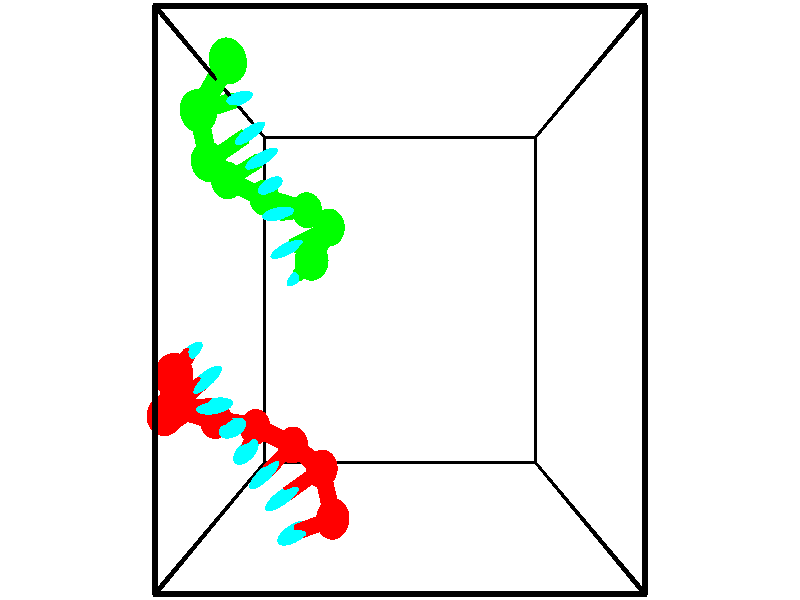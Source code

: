 // switches for output
#declare DRAW_BASES = 1; // possible values are 0, 1; only relevant for DNA ribbons
#declare DRAW_BASES_TYPE = 3; // possible values are 1, 2, 3; only relevant for DNA ribbons
#declare DRAW_FOG = 0; // set to 1 to enable fog

#include "colors.inc"

#include "transforms.inc"
background { rgb <1, 1, 1>}

#default {
   normal{
       ripples 0.25
       frequency 0.20
       turbulence 0.2
       lambda 5
   }
	finish {
		phong 0.1
		phong_size 40.
	}
}

// original window dimensions: 1024x640


// camera settings

camera {
	sky <-0, 1, 0>
	up <-0, 1, 0>
	right 1.6 * <1, 0, 0>
	location <2.5, 2.5, 11.1562>
	look_at <2.5, 2.5, 2.5>
	direction <0, 0, -8.6562>
	angle 67.0682
}


# declare cpy_camera_pos = <2.5, 2.5, 11.1562>;
# if (DRAW_FOG = 1)
fog {
	fog_type 2
	up vnormalize(cpy_camera_pos)
	color rgbt<1,1,1,0.3>
	distance 1e-5
	fog_alt 3e-3
	fog_offset 4
}
# end


// LIGHTS

# declare lum = 6;
global_settings {
	ambient_light rgb lum * <0.05, 0.05, 0.05>
	max_trace_level 15
}# declare cpy_direct_light_amount = 0.25;
light_source
{	1000 * <-1, -1, 1>,
	rgb lum * cpy_direct_light_amount
	parallel
}

light_source
{	1000 * <1, 1, -1>,
	rgb lum * cpy_direct_light_amount
	parallel
}

// strand 0

// nucleotide -1

// particle -1
sphere {
	<-0.570779, 1.651185, 2.958931> 0.250000
	pigment { color rgbt <1,0,0,0> }
	no_shadow
}
cylinder {
	<-0.584000, 1.759140, 2.574001>,  <-0.591932, 1.823913, 2.343044>, 0.100000
	pigment { color rgbt <1,0,0,0> }
	no_shadow
}
cylinder {
	<-0.584000, 1.759140, 2.574001>,  <-0.570779, 1.651185, 2.958931>, 0.100000
	pigment { color rgbt <1,0,0,0> }
	no_shadow
}

// particle -1
sphere {
	<-0.584000, 1.759140, 2.574001> 0.100000
	pigment { color rgbt <1,0,0,0> }
	no_shadow
}
sphere {
	0, 1
	scale<0.080000,0.200000,0.300000>
	matrix <0.481618, -0.839384, -0.251951,
		-0.875758, -0.471800, -0.102241,
		-0.033051, 0.269889, -0.962324,
		-0.593915, 1.840107, 2.285304>
	pigment { color rgbt <0,1,1,0> }
	no_shadow
}
cylinder {
	<-0.864260, 1.127168, 2.497309>,  <-0.570779, 1.651185, 2.958931>, 0.130000
	pigment { color rgbt <1,0,0,0> }
	no_shadow
}

// nucleotide -1

// particle -1
sphere {
	<-0.864260, 1.127168, 2.497309> 0.250000
	pigment { color rgbt <1,0,0,0> }
	no_shadow
}
cylinder {
	<-0.619160, 1.336304, 2.260269>,  <-0.472099, 1.461785, 2.118045>, 0.100000
	pigment { color rgbt <1,0,0,0> }
	no_shadow
}
cylinder {
	<-0.619160, 1.336304, 2.260269>,  <-0.864260, 1.127168, 2.497309>, 0.100000
	pigment { color rgbt <1,0,0,0> }
	no_shadow
}

// particle -1
sphere {
	<-0.619160, 1.336304, 2.260269> 0.100000
	pigment { color rgbt <1,0,0,0> }
	no_shadow
}
sphere {
	0, 1
	scale<0.080000,0.200000,0.300000>
	matrix <0.383896, -0.852373, -0.355082,
		-0.690767, -0.009920, -0.723009,
		0.612751, 0.522839, -0.592600,
		-0.435334, 1.493156, 2.082489>
	pigment { color rgbt <0,1,1,0> }
	no_shadow
}
cylinder {
	<-0.979548, 1.101677, 1.774926>,  <-0.864260, 1.127168, 2.497309>, 0.130000
	pigment { color rgbt <1,0,0,0> }
	no_shadow
}

// nucleotide -1

// particle -1
sphere {
	<-0.979548, 1.101677, 1.774926> 0.250000
	pigment { color rgbt <1,0,0,0> }
	no_shadow
}
cylinder {
	<-0.600700, 1.134781, 1.898937>,  <-0.373392, 1.154643, 1.973344>, 0.100000
	pigment { color rgbt <1,0,0,0> }
	no_shadow
}
cylinder {
	<-0.600700, 1.134781, 1.898937>,  <-0.979548, 1.101677, 1.774926>, 0.100000
	pigment { color rgbt <1,0,0,0> }
	no_shadow
}

// particle -1
sphere {
	<-0.600700, 1.134781, 1.898937> 0.100000
	pigment { color rgbt <1,0,0,0> }
	no_shadow
}
sphere {
	0, 1
	scale<0.080000,0.200000,0.300000>
	matrix <0.156911, -0.962223, -0.222499,
		0.279902, 0.259379, -0.924325,
		0.947119, 0.082759, 0.310028,
		-0.316565, 1.159608, 1.991946>
	pigment { color rgbt <0,1,1,0> }
	no_shadow
}
cylinder {
	<-0.507985, 0.861941, 1.291698>,  <-0.979548, 1.101677, 1.774926>, 0.130000
	pigment { color rgbt <1,0,0,0> }
	no_shadow
}

// nucleotide -1

// particle -1
sphere {
	<-0.507985, 0.861941, 1.291698> 0.250000
	pigment { color rgbt <1,0,0,0> }
	no_shadow
}
cylinder {
	<-0.265350, 0.858307, 1.609684>,  <-0.119770, 0.856126, 1.800476>, 0.100000
	pigment { color rgbt <1,0,0,0> }
	no_shadow
}
cylinder {
	<-0.265350, 0.858307, 1.609684>,  <-0.507985, 0.861941, 1.291698>, 0.100000
	pigment { color rgbt <1,0,0,0> }
	no_shadow
}

// particle -1
sphere {
	<-0.265350, 0.858307, 1.609684> 0.100000
	pigment { color rgbt <1,0,0,0> }
	no_shadow
}
sphere {
	0, 1
	scale<0.080000,0.200000,0.300000>
	matrix <0.348685, -0.895589, -0.276294,
		0.714473, 0.444789, -0.540084,
		0.606586, -0.009086, 0.794966,
		-0.083375, 0.855581, 1.848174>
	pigment { color rgbt <0,1,1,0> }
	no_shadow
}
cylinder {
	<0.047673, 0.708712, 0.935217>,  <-0.507985, 0.861941, 1.291698>, 0.130000
	pigment { color rgbt <1,0,0,0> }
	no_shadow
}

// nucleotide -1

// particle -1
sphere {
	<0.047673, 0.708712, 0.935217> 0.250000
	pigment { color rgbt <1,0,0,0> }
	no_shadow
}
cylinder {
	<0.056217, 0.591125, 1.317448>,  <0.061344, 0.520574, 1.546786>, 0.100000
	pigment { color rgbt <1,0,0,0> }
	no_shadow
}
cylinder {
	<0.056217, 0.591125, 1.317448>,  <0.047673, 0.708712, 0.935217>, 0.100000
	pigment { color rgbt <1,0,0,0> }
	no_shadow
}

// particle -1
sphere {
	<0.056217, 0.591125, 1.317448> 0.100000
	pigment { color rgbt <1,0,0,0> }
	no_shadow
}
sphere {
	0, 1
	scale<0.080000,0.200000,0.300000>
	matrix <0.296004, -0.911083, -0.286895,
		0.954948, 0.288983, 0.067553,
		0.021362, -0.293966, 0.955577,
		0.062626, 0.502936, 1.604121>
	pigment { color rgbt <0,1,1,0> }
	no_shadow
}
cylinder {
	<0.716215, 0.492484, 1.123775>,  <0.047673, 0.708712, 0.935217>, 0.130000
	pigment { color rgbt <1,0,0,0> }
	no_shadow
}

// nucleotide -1

// particle -1
sphere {
	<0.716215, 0.492484, 1.123775> 0.250000
	pigment { color rgbt <1,0,0,0> }
	no_shadow
}
cylinder {
	<0.516155, 0.332138, 1.430801>,  <0.396119, 0.235930, 1.615017>, 0.100000
	pigment { color rgbt <1,0,0,0> }
	no_shadow
}
cylinder {
	<0.516155, 0.332138, 1.430801>,  <0.716215, 0.492484, 1.123775>, 0.100000
	pigment { color rgbt <1,0,0,0> }
	no_shadow
}

// particle -1
sphere {
	<0.516155, 0.332138, 1.430801> 0.100000
	pigment { color rgbt <1,0,0,0> }
	no_shadow
}
sphere {
	0, 1
	scale<0.080000,0.200000,0.300000>
	matrix <0.484725, -0.864117, -0.135441,
		0.717560, 0.304317, 0.626497,
		-0.500149, -0.400866, 0.767566,
		0.366110, 0.211878, 1.661071>
	pigment { color rgbt <0,1,1,0> }
	no_shadow
}
cylinder {
	<1.252261, 0.253480, 1.518256>,  <0.716215, 0.492484, 1.123775>, 0.130000
	pigment { color rgbt <1,0,0,0> }
	no_shadow
}

// nucleotide -1

// particle -1
sphere {
	<1.252261, 0.253480, 1.518256> 0.250000
	pigment { color rgbt <1,0,0,0> }
	no_shadow
}
cylinder {
	<0.921322, 0.076553, 1.656734>,  <0.722759, -0.029603, 1.739822>, 0.100000
	pigment { color rgbt <1,0,0,0> }
	no_shadow
}
cylinder {
	<0.921322, 0.076553, 1.656734>,  <1.252261, 0.253480, 1.518256>, 0.100000
	pigment { color rgbt <1,0,0,0> }
	no_shadow
}

// particle -1
sphere {
	<0.921322, 0.076553, 1.656734> 0.100000
	pigment { color rgbt <1,0,0,0> }
	no_shadow
}
sphere {
	0, 1
	scale<0.080000,0.200000,0.300000>
	matrix <0.417567, -0.896578, -0.147601,
		0.375679, 0.022443, 0.926478,
		-0.827347, -0.442317, 0.346197,
		0.673118, -0.056142, 1.760593>
	pigment { color rgbt <0,1,1,0> }
	no_shadow
}
cylinder {
	<1.488946, -0.243258, 2.074308>,  <1.252261, 0.253480, 1.518256>, 0.130000
	pigment { color rgbt <1,0,0,0> }
	no_shadow
}

// nucleotide -1

// particle -1
sphere {
	<1.488946, -0.243258, 2.074308> 0.250000
	pigment { color rgbt <1,0,0,0> }
	no_shadow
}
cylinder {
	<1.134998, -0.384155, 1.952370>,  <0.922630, -0.468694, 1.879206>, 0.100000
	pigment { color rgbt <1,0,0,0> }
	no_shadow
}
cylinder {
	<1.134998, -0.384155, 1.952370>,  <1.488946, -0.243258, 2.074308>, 0.100000
	pigment { color rgbt <1,0,0,0> }
	no_shadow
}

// particle -1
sphere {
	<1.134998, -0.384155, 1.952370> 0.100000
	pigment { color rgbt <1,0,0,0> }
	no_shadow
}
sphere {
	0, 1
	scale<0.080000,0.200000,0.300000>
	matrix <0.428524, -0.872126, -0.236141,
		-0.182686, -0.339588, 0.922662,
		-0.884869, -0.352244, -0.304847,
		0.869538, -0.489828, 1.860916>
	pigment { color rgbt <0,1,1,0> }
	no_shadow
}
// strand 1

// nucleotide -1

// particle -1
sphere {
	<1.181226, 2.989914, 2.148786> 0.250000
	pigment { color rgbt <0,1,0,0> }
	no_shadow
}
cylinder {
	<1.005268, 2.898010, 1.801521>,  <0.899693, 2.842868, 1.593163>, 0.100000
	pigment { color rgbt <0,1,0,0> }
	no_shadow
}
cylinder {
	<1.005268, 2.898010, 1.801521>,  <1.181226, 2.989914, 2.148786>, 0.100000
	pigment { color rgbt <0,1,0,0> }
	no_shadow
}

// particle -1
sphere {
	<1.005268, 2.898010, 1.801521> 0.100000
	pigment { color rgbt <0,1,0,0> }
	no_shadow
}
sphere {
	0, 1
	scale<0.080000,0.200000,0.300000>
	matrix <-0.611784, 0.784369, 0.102406,
		0.657429, 0.576174, -0.485603,
		-0.439895, -0.229759, -0.868161,
		0.873300, 2.829082, 1.541073>
	pigment { color rgbt <0,1,1,0> }
	no_shadow
}
cylinder {
	<1.370550, 3.459036, 1.561954>,  <1.181226, 2.989914, 2.148786>, 0.130000
	pigment { color rgbt <0,1,0,0> }
	no_shadow
}

// nucleotide -1

// particle -1
sphere {
	<1.370550, 3.459036, 1.561954> 0.250000
	pigment { color rgbt <0,1,0,0> }
	no_shadow
}
cylinder {
	<1.002953, 3.302048, 1.577011>,  <0.782394, 3.207855, 1.586046>, 0.100000
	pigment { color rgbt <0,1,0,0> }
	no_shadow
}
cylinder {
	<1.002953, 3.302048, 1.577011>,  <1.370550, 3.459036, 1.561954>, 0.100000
	pigment { color rgbt <0,1,0,0> }
	no_shadow
}

// particle -1
sphere {
	<1.002953, 3.302048, 1.577011> 0.100000
	pigment { color rgbt <0,1,0,0> }
	no_shadow
}
sphere {
	0, 1
	scale<0.080000,0.200000,0.300000>
	matrix <-0.374235, 0.898355, 0.230014,
		-0.124091, 0.197294, -0.972459,
		-0.918994, -0.392470, 0.037643,
		0.727254, 3.184307, 1.588304>
	pigment { color rgbt <0,1,1,0> }
	no_shadow
}
cylinder {
	<0.939305, 3.755741, 1.017292>,  <1.370550, 3.459036, 1.561954>, 0.130000
	pigment { color rgbt <0,1,0,0> }
	no_shadow
}

// nucleotide -1

// particle -1
sphere {
	<0.939305, 3.755741, 1.017292> 0.250000
	pigment { color rgbt <0,1,0,0> }
	no_shadow
}
cylinder {
	<0.729776, 3.688141, 1.351250>,  <0.604059, 3.647581, 1.551624>, 0.100000
	pigment { color rgbt <0,1,0,0> }
	no_shadow
}
cylinder {
	<0.729776, 3.688141, 1.351250>,  <0.939305, 3.755741, 1.017292>, 0.100000
	pigment { color rgbt <0,1,0,0> }
	no_shadow
}

// particle -1
sphere {
	<0.729776, 3.688141, 1.351250> 0.100000
	pigment { color rgbt <0,1,0,0> }
	no_shadow
}
sphere {
	0, 1
	scale<0.080000,0.200000,0.300000>
	matrix <-0.246459, 0.968270, 0.041367,
		-0.815394, -0.184098, -0.548853,
		-0.523822, -0.169001, 0.834894,
		0.572630, 3.637441, 1.601718>
	pigment { color rgbt <0,1,1,0> }
	no_shadow
}
cylinder {
	<0.215414, 3.932582, 0.982356>,  <0.939305, 3.755741, 1.017292>, 0.130000
	pigment { color rgbt <0,1,0,0> }
	no_shadow
}

// nucleotide -1

// particle -1
sphere {
	<0.215414, 3.932582, 0.982356> 0.250000
	pigment { color rgbt <0,1,0,0> }
	no_shadow
}
cylinder {
	<0.352144, 3.972031, 1.356186>,  <0.434183, 3.995700, 1.580484>, 0.100000
	pigment { color rgbt <0,1,0,0> }
	no_shadow
}
cylinder {
	<0.352144, 3.972031, 1.356186>,  <0.215414, 3.932582, 0.982356>, 0.100000
	pigment { color rgbt <0,1,0,0> }
	no_shadow
}

// particle -1
sphere {
	<0.352144, 3.972031, 1.356186> 0.100000
	pigment { color rgbt <0,1,0,0> }
	no_shadow
}
sphere {
	0, 1
	scale<0.080000,0.200000,0.300000>
	matrix <-0.376188, 0.925683, 0.039909,
		-0.861184, -0.365218, 0.353524,
		0.341826, 0.098623, 0.934574,
		0.454692, 4.001617, 1.636558>
	pigment { color rgbt <0,1,1,0> }
	no_shadow
}
cylinder {
	<-0.273282, 4.099331, 1.469114>,  <0.215414, 3.932582, 0.982356>, 0.130000
	pigment { color rgbt <0,1,0,0> }
	no_shadow
}

// nucleotide -1

// particle -1
sphere {
	<-0.273282, 4.099331, 1.469114> 0.250000
	pigment { color rgbt <0,1,0,0> }
	no_shadow
}
cylinder {
	<0.073542, 4.234985, 1.615097>,  <0.281636, 4.316378, 1.702687>, 0.100000
	pigment { color rgbt <0,1,0,0> }
	no_shadow
}
cylinder {
	<0.073542, 4.234985, 1.615097>,  <-0.273282, 4.099331, 1.469114>, 0.100000
	pigment { color rgbt <0,1,0,0> }
	no_shadow
}

// particle -1
sphere {
	<0.073542, 4.234985, 1.615097> 0.100000
	pigment { color rgbt <0,1,0,0> }
	no_shadow
}
sphere {
	0, 1
	scale<0.080000,0.200000,0.300000>
	matrix <-0.420631, 0.890877, 0.171483,
		-0.266976, -0.302199, 0.915096,
		0.867060, 0.339136, 0.364957,
		0.333660, 4.336726, 1.724584>
	pigment { color rgbt <0,1,1,0> }
	no_shadow
}
cylinder {
	<-0.348273, 4.215635, 2.177523>,  <-0.273282, 4.099331, 1.469114>, 0.130000
	pigment { color rgbt <0,1,0,0> }
	no_shadow
}

// nucleotide -1

// particle -1
sphere {
	<-0.348273, 4.215635, 2.177523> 0.250000
	pigment { color rgbt <0,1,0,0> }
	no_shadow
}
cylinder {
	<-0.045986, 4.439911, 2.042160>,  <0.135386, 4.574476, 1.960942>, 0.100000
	pigment { color rgbt <0,1,0,0> }
	no_shadow
}
cylinder {
	<-0.045986, 4.439911, 2.042160>,  <-0.348273, 4.215635, 2.177523>, 0.100000
	pigment { color rgbt <0,1,0,0> }
	no_shadow
}

// particle -1
sphere {
	<-0.045986, 4.439911, 2.042160> 0.100000
	pigment { color rgbt <0,1,0,0> }
	no_shadow
}
sphere {
	0, 1
	scale<0.080000,0.200000,0.300000>
	matrix <-0.449928, 0.819983, 0.353826,
		0.475875, -0.115133, 0.871944,
		0.755717, 0.560689, -0.338408,
		0.180729, 4.608118, 1.940638>
	pigment { color rgbt <0,1,1,0> }
	no_shadow
}
cylinder {
	<-0.342599, 4.717396, 2.643949>,  <-0.348273, 4.215635, 2.177523>, 0.130000
	pigment { color rgbt <0,1,0,0> }
	no_shadow
}

// nucleotide -1

// particle -1
sphere {
	<-0.342599, 4.717396, 2.643949> 0.250000
	pigment { color rgbt <0,1,0,0> }
	no_shadow
}
cylinder {
	<-0.120243, 4.875458, 2.351418>,  <0.013171, 4.970294, 2.175899>, 0.100000
	pigment { color rgbt <0,1,0,0> }
	no_shadow
}
cylinder {
	<-0.120243, 4.875458, 2.351418>,  <-0.342599, 4.717396, 2.643949>, 0.100000
	pigment { color rgbt <0,1,0,0> }
	no_shadow
}

// particle -1
sphere {
	<-0.120243, 4.875458, 2.351418> 0.100000
	pigment { color rgbt <0,1,0,0> }
	no_shadow
}
sphere {
	0, 1
	scale<0.080000,0.200000,0.300000>
	matrix <-0.314869, 0.914324, 0.254696,
		0.769314, 0.088690, 0.632685,
		0.555890, 0.395154, -0.731328,
		0.046524, 4.994004, 2.132019>
	pigment { color rgbt <0,1,1,0> }
	no_shadow
}
cylinder {
	<0.168818, 5.198583, 2.978276>,  <-0.342599, 4.717396, 2.643949>, 0.130000
	pigment { color rgbt <0,1,0,0> }
	no_shadow
}

// nucleotide -1

// particle -1
sphere {
	<0.168818, 5.198583, 2.978276> 0.250000
	pigment { color rgbt <0,1,0,0> }
	no_shadow
}
cylinder {
	<0.084124, 5.291534, 2.598557>,  <0.033307, 5.347305, 2.370725>, 0.100000
	pigment { color rgbt <0,1,0,0> }
	no_shadow
}
cylinder {
	<0.084124, 5.291534, 2.598557>,  <0.168818, 5.198583, 2.978276>, 0.100000
	pigment { color rgbt <0,1,0,0> }
	no_shadow
}

// particle -1
sphere {
	<0.084124, 5.291534, 2.598557> 0.100000
	pigment { color rgbt <0,1,0,0> }
	no_shadow
}
sphere {
	0, 1
	scale<0.080000,0.200000,0.300000>
	matrix <-0.275931, 0.917591, 0.286162,
		0.937566, 0.322532, -0.130167,
		-0.211737, 0.232379, -0.949298,
		0.020603, 5.361248, 2.313767>
	pigment { color rgbt <0,1,1,0> }
	no_shadow
}
// box output
cylinder {
	<0.000000, 0.000000, 0.000000>,  <5.000000, 0.000000, 0.000000>, 0.025000
	pigment { color rgbt <0,0,0,0> }
	no_shadow
}
cylinder {
	<0.000000, 0.000000, 0.000000>,  <0.000000, 5.000000, 0.000000>, 0.025000
	pigment { color rgbt <0,0,0,0> }
	no_shadow
}
cylinder {
	<0.000000, 0.000000, 0.000000>,  <0.000000, 0.000000, 5.000000>, 0.025000
	pigment { color rgbt <0,0,0,0> }
	no_shadow
}
cylinder {
	<5.000000, 5.000000, 5.000000>,  <0.000000, 5.000000, 5.000000>, 0.025000
	pigment { color rgbt <0,0,0,0> }
	no_shadow
}
cylinder {
	<5.000000, 5.000000, 5.000000>,  <5.000000, 0.000000, 5.000000>, 0.025000
	pigment { color rgbt <0,0,0,0> }
	no_shadow
}
cylinder {
	<5.000000, 5.000000, 5.000000>,  <5.000000, 5.000000, 0.000000>, 0.025000
	pigment { color rgbt <0,0,0,0> }
	no_shadow
}
cylinder {
	<0.000000, 0.000000, 5.000000>,  <0.000000, 5.000000, 5.000000>, 0.025000
	pigment { color rgbt <0,0,0,0> }
	no_shadow
}
cylinder {
	<0.000000, 0.000000, 5.000000>,  <5.000000, 0.000000, 5.000000>, 0.025000
	pigment { color rgbt <0,0,0,0> }
	no_shadow
}
cylinder {
	<5.000000, 5.000000, 0.000000>,  <0.000000, 5.000000, 0.000000>, 0.025000
	pigment { color rgbt <0,0,0,0> }
	no_shadow
}
cylinder {
	<5.000000, 5.000000, 0.000000>,  <5.000000, 0.000000, 0.000000>, 0.025000
	pigment { color rgbt <0,0,0,0> }
	no_shadow
}
cylinder {
	<5.000000, 0.000000, 5.000000>,  <5.000000, 0.000000, 0.000000>, 0.025000
	pigment { color rgbt <0,0,0,0> }
	no_shadow
}
cylinder {
	<0.000000, 5.000000, 0.000000>,  <0.000000, 5.000000, 5.000000>, 0.025000
	pigment { color rgbt <0,0,0,0> }
	no_shadow
}
// end of box output
